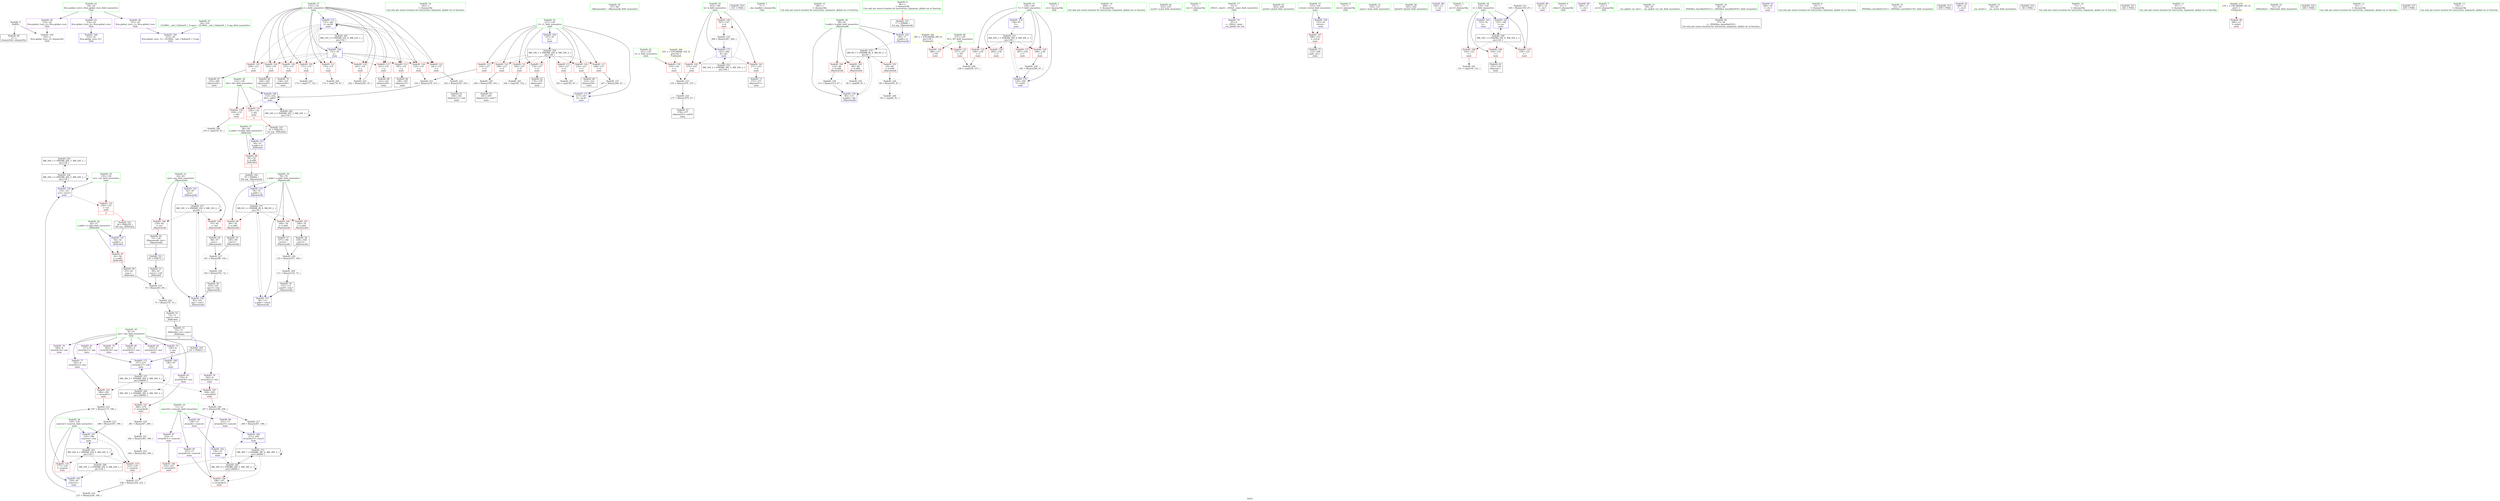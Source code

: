 digraph "SVFG" {
	label="SVFG";

	Node0x558ba7a70fe0 [shape=record,color=grey,label="{NodeID: 0\nNullPtr}"];
	Node0x558ba7a70fe0 -> Node0x558ba7a827d0[style=solid];
	Node0x558ba7a70fe0 -> Node0x558ba7a88c00[style=solid];
	Node0x558ba7a9dde0 [shape=record,color=black,label="{NodeID: 263\nMR_26V_2 = PHI(MR_26V_3, MR_26V_1, )\npts\{136 \}\n}"];
	Node0x558ba7a9dde0 -> Node0x558ba7a9bae0[style=dashed];
	Node0x558ba7a81880 [shape=record,color=red,label="{NodeID: 97\n62\<--56\n\<--a.addr\n_Z6divideii\n}"];
	Node0x558ba7a81880 -> Node0x558ba7a829d0[style=solid];
	Node0x558ba7a7fd20 [shape=record,color=green,label="{NodeID: 14\n183\<--1\n\<--dummyObj\nCan only get source location for instruction, argument, global var or function.}"];
	Node0x558ba7a82410 [shape=record,color=red,label="{NodeID: 111\n165\<--127\n\<--i1\nmain\n}"];
	Node0x558ba7a82410 -> Node0x558ba7a85fe0[style=solid];
	Node0x558ba7a80740 [shape=record,color=green,label="{NodeID: 28\n67\<--68\n_Z6powmodii\<--_Z6powmodii_field_insensitive\n}"];
	Node0x558ba7a87750 [shape=record,color=red,label="{NodeID: 125\n209\<--131\n\<--j\nmain\n}"];
	Node0x558ba7a87750 -> Node0x558ba7a837a0[style=solid];
	Node0x558ba7a812a0 [shape=record,color=green,label="{NodeID: 42\n141\<--142\nn\<--n_field_insensitive\nmain\n}"];
	Node0x558ba7a812a0 -> Node0x558ba7a882b0[style=solid];
	Node0x558ba7a8dfe0 [shape=record,color=grey,label="{NodeID: 222\n216 = Binary(214, 215, )\n}"];
	Node0x558ba7a8dfe0 -> Node0x558ba7a89ba0[style=solid];
	Node0x558ba7a882b0 [shape=record,color=red,label="{NodeID: 139\n274\<--141\n\<--n\nmain\n}"];
	Node0x558ba7a882b0 -> Node0x558ba7a8e160[style=solid];
	Node0x558ba7a82eb0 [shape=record,color=black,label="{NodeID: 56\n103\<--102\nconv3\<--rem\n_Z6powmodii\n}"];
	Node0x558ba7a82eb0 -> Node0x558ba7a89110[style=solid];
	Node0x558ba7ab0870 [shape=record,color=black,label="{NodeID: 319\n251 = PHI()\n}"];
	Node0x558ba7a8f4e0 [shape=record,color=grey,label="{NodeID: 236\n207 = Binary(198, 206, )\n}"];
	Node0x558ba7a8f4e0 -> Node0x558ba7a8d860[style=solid];
	Node0x558ba7a88ea0 [shape=record,color=blue,label="{NodeID: 153\n78\<--76\na.addr\<--a\n_Z6powmodii\n}"];
	Node0x558ba7a88ea0 -> Node0x558ba7aa0ee0[style=dashed];
	Node0x558ba7a83a10 [shape=record,color=black,label="{NodeID: 70\n236\<--235\nidxprom36\<--\nmain\n}"];
	Node0x558ba7a89a00 [shape=record,color=blue,label="{NodeID: 167\n129\<--188\nsumrow\<--rem\nmain\n}"];
	Node0x558ba7a89a00 -> Node0x558ba7a87270[style=dashed];
	Node0x558ba7a89a00 -> Node0x558ba7a9abe0[style=dashed];
	Node0x558ba7a84570 [shape=record,color=purple,label="{NodeID: 84\n156\<--11\narrayidx\<--sumcols\nmain\n}"];
	Node0x558ba7a84570 -> Node0x558ba7a895f0[style=solid];
	Node0x558ba7a607a0 [shape=record,color=green,label="{NodeID: 1\n7\<--1\n__dso_handle\<--dummyObj\nGlob }"];
	Node0x558ba7a9e2e0 [shape=record,color=black,label="{NodeID: 264\nMR_36V_3 = PHI(MR_36V_4, MR_36V_2, )\npts\{100000 \}\n}"];
	Node0x558ba7a9e2e0 -> Node0x558ba7a88930[style=dashed];
	Node0x558ba7a9e2e0 -> Node0x558ba7a9bfe0[style=dashed];
	Node0x558ba7a81950 [shape=record,color=red,label="{NodeID: 98\n64\<--58\n\<--b.addr\n_Z6divideii\n|{<s0>3}}"];
	Node0x558ba7a81950:s0 -> Node0x558ba7ab0940[style=solid,color=red];
	Node0x558ba7a7fdb0 [shape=record,color=green,label="{NodeID: 15\n189\<--1\n\<--dummyObj\nCan only get source location for instruction, argument, global var or function.}"];
	Node0x558ba7a824e0 [shape=record,color=red,label="{NodeID: 112\n178\<--127\n\<--i1\nmain\n}"];
	Node0x558ba7a824e0 -> Node0x558ba7a83390[style=solid];
	Node0x558ba7a80810 [shape=record,color=green,label="{NodeID: 29\n78\<--79\na.addr\<--a.addr_field_insensitive\n_Z6powmodii\n}"];
	Node0x558ba7a80810 -> Node0x558ba7a81a20[style=solid];
	Node0x558ba7a80810 -> Node0x558ba7a81af0[style=solid];
	Node0x558ba7a80810 -> Node0x558ba7a81bc0[style=solid];
	Node0x558ba7a80810 -> Node0x558ba7a88ea0[style=solid];
	Node0x558ba7a80810 -> Node0x558ba7a891e0[style=solid];
	Node0x558ba7a87820 [shape=record,color=red,label="{NodeID: 126\n215\<--131\n\<--j\nmain\n}"];
	Node0x558ba7a87820 -> Node0x558ba7a8dfe0[style=solid];
	Node0x558ba7a81370 [shape=record,color=green,label="{NodeID: 43\n143\<--144\nk\<--k_field_insensitive\nmain\n}"];
	Node0x558ba7a81370 -> Node0x558ba7a88380[style=solid];
	Node0x558ba7a81370 -> Node0x558ba7a88450[style=solid];
	Node0x558ba7a81370 -> Node0x558ba7a88520[style=solid];
	Node0x558ba7a81370 -> Node0x558ba7a8a080[style=solid];
	Node0x558ba7a8e160 [shape=record,color=grey,label="{NodeID: 223\n276 = Binary(274, 275, )\n}"];
	Node0x558ba7a8e160 -> Node0x558ba7a8e2e0[style=solid];
	Node0x558ba7a88380 [shape=record,color=red,label="{NodeID: 140\n267\<--143\n\<--k\nmain\n}"];
	Node0x558ba7a88380 -> Node0x558ba7a8f360[style=solid];
	Node0x558ba7a82f80 [shape=record,color=black,label="{NodeID: 57\n107\<--106\nconv4\<--\n_Z6powmodii\n}"];
	Node0x558ba7a82f80 -> Node0x558ba7a8ebe0[style=solid];
	Node0x558ba7ab0940 [shape=record,color=black,label="{NodeID: 320\n76 = PHI(64, )\n0th arg _Z6powmodii }"];
	Node0x558ba7ab0940 -> Node0x558ba7a88ea0[style=solid];
	Node0x558ba7a8f660 [shape=record,color=grey,label="{NodeID: 237\n247 = Binary(246, 87, )\n}"];
	Node0x558ba7a8f660 -> Node0x558ba7a89ee0[style=solid];
	Node0x558ba7a88f70 [shape=record,color=blue,label="{NodeID: 154\n80\<--77\nb.addr\<--b\n_Z6powmodii\n}"];
	Node0x558ba7a88f70 -> Node0x558ba7aa00e0[style=dashed];
	Node0x558ba7a83ae0 [shape=record,color=black,label="{NodeID: 71\n272\<--271\nidxprom51\<--\nmain\n}"];
	Node0x558ba7a9a1e0 [shape=record,color=black,label="{NodeID: 251\nMR_30V_3 = PHI(MR_30V_4, MR_30V_2, )\npts\{140 \}\n}"];
	Node0x558ba7a9a1e0 -> Node0x558ba7a87f70[style=dashed];
	Node0x558ba7a9a1e0 -> Node0x558ba7a88040[style=dashed];
	Node0x558ba7a9a1e0 -> Node0x558ba7a88110[style=dashed];
	Node0x558ba7a9a1e0 -> Node0x558ba7a881e0[style=dashed];
	Node0x558ba7a9a1e0 -> Node0x558ba7a8a150[style=dashed];
	Node0x558ba7a89ad0 [shape=record,color=blue,label="{NodeID: 168\n211\<--208\narrayidx25\<--rem23\nmain\n}"];
	Node0x558ba7a89ad0 -> Node0x558ba7aa13e0[style=dashed];
	Node0x558ba7a84640 [shape=record,color=purple,label="{NodeID: 85\n197\<--11\narrayidx16\<--sumcols\nmain\n}"];
	Node0x558ba7a84640 -> Node0x558ba7a886c0[style=solid];
	Node0x558ba7a72210 [shape=record,color=green,label="{NodeID: 2\n13\<--1\n.str\<--dummyObj\nGlob }"];
	Node0x558ba7a9e7e0 [shape=record,color=black,label="{NodeID: 265\nMR_38V_4 = PHI(MR_38V_5, MR_38V_2, )\npts\{120000 \}\n}"];
	Node0x558ba7a9e7e0 -> Node0x558ba7a886c0[style=dashed];
	Node0x558ba7a9e7e0 -> Node0x558ba7a89ad0[style=dashed];
	Node0x558ba7a9e7e0 -> Node0x558ba7a9e7e0[style=dashed];
	Node0x558ba7a9e7e0 -> Node0x558ba7aa13e0[style=dashed];
	Node0x558ba7a81a20 [shape=record,color=red,label="{NodeID: 99\n99\<--78\n\<--a.addr\n_Z6powmodii\n}"];
	Node0x558ba7a81a20 -> Node0x558ba7a82de0[style=solid];
	Node0x558ba7a7fe40 [shape=record,color=green,label="{NodeID: 16\n269\<--1\n\<--dummyObj\nCan only get source location for instruction, argument, global var or function.}"];
	Node0x558ba7a825b0 [shape=record,color=red,label="{NodeID: 113\n192\<--127\n\<--i1\nmain\n}"];
	Node0x558ba7a825b0 -> Node0x558ba7a862e0[style=solid];
	Node0x558ba7a808e0 [shape=record,color=green,label="{NodeID: 30\n80\<--81\nb.addr\<--b.addr_field_insensitive\n_Z6powmodii\n}"];
	Node0x558ba7a808e0 -> Node0x558ba7a81c90[style=solid];
	Node0x558ba7a808e0 -> Node0x558ba7a81d60[style=solid];
	Node0x558ba7a808e0 -> Node0x558ba7a81e30[style=solid];
	Node0x558ba7a808e0 -> Node0x558ba7a88f70[style=solid];
	Node0x558ba7a808e0 -> Node0x558ba7a892b0[style=solid];
	Node0x558ba7a878f0 [shape=record,color=red,label="{NodeID: 127\n221\<--131\n\<--j\nmain\n}"];
	Node0x558ba7a878f0 -> Node0x558ba7a83870[style=solid];
	Node0x558ba7a81440 [shape=record,color=green,label="{NodeID: 44\n252\<--253\nscanf\<--scanf_field_insensitive\n}"];
	Node0x558ba7a8e2e0 [shape=record,color=grey,label="{NodeID: 224\n277 = Binary(276, 87, )\n}"];
	Node0x558ba7a8e2e0 -> Node0x558ba7a83bb0[style=solid];
	Node0x558ba7a88450 [shape=record,color=red,label="{NodeID: 141\n271\<--143\n\<--k\nmain\n}"];
	Node0x558ba7a88450 -> Node0x558ba7a83ae0[style=solid];
	Node0x558ba7a83050 [shape=record,color=black,label="{NodeID: 58\n109\<--108\nconv5\<--\n_Z6powmodii\n}"];
	Node0x558ba7a83050 -> Node0x558ba7a8ebe0[style=solid];
	Node0x558ba7ab0ab0 [shape=record,color=black,label="{NodeID: 321\n77 = PHI(66, )\n1st arg _Z6powmodii }"];
	Node0x558ba7ab0ab0 -> Node0x558ba7a88f70[style=solid];
	Node0x558ba7a8f7e0 [shape=record,color=grey,label="{NodeID: 238\n115 = Binary(114, 87, )\n}"];
	Node0x558ba7a8f7e0 -> Node0x558ba7a892b0[style=solid];
	Node0x558ba7a89040 [shape=record,color=blue,label="{NodeID: 155\n82\<--87\nans\<--\n_Z6powmodii\n}"];
	Node0x558ba7a89040 -> Node0x558ba7aa0df0[style=dashed];
	Node0x558ba7a83bb0 [shape=record,color=black,label="{NodeID: 72\n278\<--277\nidxprom55\<--sub54\nmain\n}"];
	Node0x558ba7a9a6e0 [shape=record,color=black,label="{NodeID: 252\nMR_34V_2 = PHI(MR_34V_3, MR_34V_1, )\npts\{144 \}\n}"];
	Node0x558ba7a9a6e0 -> Node0x558ba7a88380[style=dashed];
	Node0x558ba7a9a6e0 -> Node0x558ba7a8a080[style=dashed];
	Node0x558ba7a89ba0 [shape=record,color=blue,label="{NodeID: 169\n133\<--216\ndto\<--add27\nmain\n}"];
	Node0x558ba7a89ba0 -> Node0x558ba7a87b60[style=dashed];
	Node0x558ba7a89ba0 -> Node0x558ba7a87c30[style=dashed];
	Node0x558ba7a89ba0 -> Node0x558ba7a89ba0[style=dashed];
	Node0x558ba7a89ba0 -> Node0x558ba7a9d8e0[style=dashed];
	Node0x558ba7a84710 [shape=record,color=purple,label="{NodeID: 86\n211\<--11\narrayidx25\<--sumcols\nmain\n}"];
	Node0x558ba7a84710 -> Node0x558ba7a89ad0[style=solid];
	Node0x558ba7a744c0 [shape=record,color=green,label="{NodeID: 3\n15\<--1\n.str.1\<--dummyObj\nGlob }"];
	Node0x558ba7a81af0 [shape=record,color=red,label="{NodeID: 100\n106\<--78\n\<--a.addr\n_Z6powmodii\n}"];
	Node0x558ba7a81af0 -> Node0x558ba7a82f80[style=solid];
	Node0x558ba7a7fed0 [shape=record,color=green,label="{NodeID: 17\n4\<--6\n_ZStL8__ioinit\<--_ZStL8__ioinit_field_insensitive\nGlob }"];
	Node0x558ba7a7fed0 -> Node0x558ba7a83d50[style=solid];
	Node0x558ba7a82680 [shape=record,color=red,label="{NodeID: 114\n199\<--127\n\<--i1\nmain\n}"];
	Node0x558ba7a82680 -> Node0x558ba7a8f960[style=solid];
	Node0x558ba7a809b0 [shape=record,color=green,label="{NodeID: 31\n82\<--83\nans\<--ans_field_insensitive\n_Z6powmodii\n}"];
	Node0x558ba7a809b0 -> Node0x558ba7a81f00[style=solid];
	Node0x558ba7a809b0 -> Node0x558ba7a82000[style=solid];
	Node0x558ba7a809b0 -> Node0x558ba7a89040[style=solid];
	Node0x558ba7a809b0 -> Node0x558ba7a89110[style=solid];
	Node0x558ba7a879c0 [shape=record,color=red,label="{NodeID: 128\n235\<--131\n\<--j\nmain\n}"];
	Node0x558ba7a879c0 -> Node0x558ba7a83a10[style=solid];
	Node0x558ba7a81510 [shape=record,color=green,label="{NodeID: 45\n263\<--264\nprintf\<--printf_field_insensitive\n}"];
	Node0x558ba7a8e460 [shape=record,color=grey,label="{NodeID: 225\n242 = Binary(241, 87, )\n}"];
	Node0x558ba7a8e460 -> Node0x558ba7a89e10[style=solid];
	Node0x558ba7a88520 [shape=record,color=red,label="{NodeID: 142\n275\<--143\n\<--k\nmain\n}"];
	Node0x558ba7a88520 -> Node0x558ba7a8e160[style=solid];
	Node0x558ba7a83120 [shape=record,color=black,label="{NodeID: 59\n112\<--111\nconv8\<--rem7\n_Z6powmodii\n}"];
	Node0x558ba7a83120 -> Node0x558ba7a891e0[style=solid];
	Node0x558ba7ab0bf0 [shape=record,color=black,label="{NodeID: 322\n54 = PHI(229, )\n0th arg _Z6divideii }"];
	Node0x558ba7ab0bf0 -> Node0x558ba7a88d00[style=solid];
	Node0x558ba7a8f960 [shape=record,color=grey,label="{NodeID: 239\n200 = Binary(199, 183, )\n}"];
	Node0x558ba7a8f960 -> Node0x558ba7a83600[style=solid];
	Node0x558ba7a89110 [shape=record,color=blue,label="{NodeID: 156\n82\<--103\nans\<--conv3\n_Z6powmodii\n}"];
	Node0x558ba7a89110 -> Node0x558ba7aa0df0[style=dashed];
	Node0x558ba7a83c80 [shape=record,color=black,label="{NodeID: 73\n122\<--298\nmain_ret\<--\nmain\n}"];
	Node0x558ba7a9abe0 [shape=record,color=black,label="{NodeID: 253\nMR_20V_4 = PHI(MR_20V_6, MR_20V_3, )\npts\{130 \}\n}"];
	Node0x558ba7a9abe0 -> Node0x558ba7a871a0[style=dashed];
	Node0x558ba7a9abe0 -> Node0x558ba7a87270[style=dashed];
	Node0x558ba7a9abe0 -> Node0x558ba7a89a00[style=dashed];
	Node0x558ba7a9abe0 -> Node0x558ba7a9abe0[style=dashed];
	Node0x558ba7a9abe0 -> Node0x558ba7a9cee0[style=dashed];
	Node0x558ba7a89c70 [shape=record,color=blue,label="{NodeID: 170\n135\<--227\ncur\<--rem33\nmain\n}"];
	Node0x558ba7a89c70 -> Node0x558ba7a87d00[style=dashed];
	Node0x558ba7a89c70 -> Node0x558ba7a9bae0[style=dashed];
	Node0x558ba7a847e0 [shape=record,color=purple,label="{NodeID: 87\n223\<--11\narrayidx31\<--sumcols\nmain\n}"];
	Node0x558ba7a847e0 -> Node0x558ba7a88860[style=solid];
	Node0x558ba7a712a0 [shape=record,color=green,label="{NodeID: 4\n17\<--1\n.str.2\<--dummyObj\nGlob }"];
	Node0x558ba7a81bc0 [shape=record,color=red,label="{NodeID: 101\n108\<--78\n\<--a.addr\n_Z6powmodii\n}"];
	Node0x558ba7a81bc0 -> Node0x558ba7a83050[style=solid];
	Node0x558ba7a7ff60 [shape=record,color=green,label="{NodeID: 18\n8\<--10\nans\<--ans_field_insensitive\nGlob }"];
	Node0x558ba7a7ff60 -> Node0x558ba7a83e20[style=solid];
	Node0x558ba7a7ff60 -> Node0x558ba7a83ef0[style=solid];
	Node0x558ba7a7ff60 -> Node0x558ba7a83fc0[style=solid];
	Node0x558ba7a7ff60 -> Node0x558ba7a84090[style=solid];
	Node0x558ba7a7ff60 -> Node0x558ba7a84160[style=solid];
	Node0x558ba7a7ff60 -> Node0x558ba7a84230[style=solid];
	Node0x558ba7a7ff60 -> Node0x558ba7a84300[style=solid];
	Node0x558ba7a7ff60 -> Node0x558ba7a843d0[style=solid];
	Node0x558ba7a7ff60 -> Node0x558ba7a844a0[style=solid];
	Node0x558ba7a86fb0 [shape=record,color=red,label="{NodeID: 115\n214\<--127\n\<--i1\nmain\n}"];
	Node0x558ba7a86fb0 -> Node0x558ba7a8dfe0[style=solid];
	Node0x558ba7a80a80 [shape=record,color=green,label="{NodeID: 32\n120\<--121\nmain\<--main_field_insensitive\n}"];
	Node0x558ba7a87a90 [shape=record,color=red,label="{NodeID: 129\n241\<--131\n\<--j\nmain\n}"];
	Node0x558ba7a87a90 -> Node0x558ba7a8e460[style=solid];
	Node0x558ba7a815e0 [shape=record,color=green,label="{NodeID: 46\n291\<--292\nfprintf\<--fprintf_field_insensitive\n}"];
	Node0x558ba7a8e5e0 [shape=record,color=grey,label="{NodeID: 226\n94 = Binary(93, 87, )\n}"];
	Node0x558ba7a8e5e0 -> Node0x558ba7a86160[style=solid];
	Node0x558ba7a885f0 [shape=record,color=red,label="{NodeID: 143\n186\<--185\n\<--arrayidx12\nmain\n}"];
	Node0x558ba7a885f0 -> Node0x558ba7a8ed60[style=solid];
	Node0x558ba7a831f0 [shape=record,color=black,label="{NodeID: 60\n75\<--118\n_Z6powmodii_ret\<--\n_Z6powmodii\n|{<s0>3}}"];
	Node0x558ba7a831f0:s0 -> Node0x558ba7aafa00[style=solid,color=blue];
	Node0x558ba7ab0d30 [shape=record,color=black,label="{NodeID: 323\n55 = PHI(230, )\n1st arg _Z6divideii }"];
	Node0x558ba7ab0d30 -> Node0x558ba7a88dd0[style=solid];
	Node0x558ba7a8fae0 [shape=record,color=grey,label="{NodeID: 240\n219 = cmp(218, 91, )\n}"];
	Node0x558ba7a891e0 [shape=record,color=blue,label="{NodeID: 157\n78\<--112\na.addr\<--conv8\n_Z6powmodii\n}"];
	Node0x558ba7a891e0 -> Node0x558ba7aa0ee0[style=dashed];
	Node0x558ba7a83d50 [shape=record,color=purple,label="{NodeID: 74\n35\<--4\n\<--_ZStL8__ioinit\n__cxx_global_var_init\n}"];
	Node0x558ba7a89d40 [shape=record,color=blue,label="{NodeID: 171\n237\<--231\narrayidx37\<--call\nmain\n}"];
	Node0x558ba7a89d40 -> Node0x558ba7a9bfe0[style=dashed];
	Node0x558ba7a848b0 [shape=record,color=purple,label="{NodeID: 88\n250\<--13\n\<--.str\nmain\n}"];
	Node0x558ba7a74a50 [shape=record,color=green,label="{NodeID: 5\n19\<--1\n.str.3\<--dummyObj\nGlob }"];
	Node0x558ba7a81c90 [shape=record,color=red,label="{NodeID: 102\n89\<--80\n\<--b.addr\n_Z6powmodii\n}"];
	Node0x558ba7a81c90 -> Node0x558ba7a8ff60[style=solid];
	Node0x558ba7a7fff0 [shape=record,color=green,label="{NodeID: 19\n11\<--12\nsumcols\<--sumcols_field_insensitive\nGlob }"];
	Node0x558ba7a7fff0 -> Node0x558ba7a84570[style=solid];
	Node0x558ba7a7fff0 -> Node0x558ba7a84640[style=solid];
	Node0x558ba7a7fff0 -> Node0x558ba7a84710[style=solid];
	Node0x558ba7a7fff0 -> Node0x558ba7a847e0[style=solid];
	Node0x558ba7aa2a20 [shape=record,color=yellow,style=double,label="{NodeID: 282\n28V_1 = ENCHI(MR_28V_0)\npts\{138 \}\nFun[main]}"];
	Node0x558ba7aa2a20 -> Node0x558ba7a87dd0[style=dashed];
	Node0x558ba7aa2a20 -> Node0x558ba7a87ea0[style=dashed];
	Node0x558ba7a87040 [shape=record,color=red,label="{NodeID: 116\n232\<--127\n\<--i1\nmain\n}"];
	Node0x558ba7a87040 -> Node0x558ba7a83940[style=solid];
	Node0x558ba7a80b50 [shape=record,color=green,label="{NodeID: 33\n123\<--124\nretval\<--retval_field_insensitive\nmain\n}"];
	Node0x558ba7a80b50 -> Node0x558ba7a820d0[style=solid];
	Node0x558ba7a80b50 -> Node0x558ba7a89380[style=solid];
	Node0x558ba7a8d260 [shape=record,color=grey,label="{NodeID: 213\n160 = Binary(159, 87, )\n}"];
	Node0x558ba7a8d260 -> Node0x558ba7a896c0[style=solid];
	Node0x558ba7a87b60 [shape=record,color=red,label="{NodeID: 130\n218\<--133\n\<--dto\nmain\n}"];
	Node0x558ba7a87b60 -> Node0x558ba7a8fae0[style=solid];
	Node0x558ba7a816b0 [shape=record,color=green,label="{NodeID: 47\n26\<--310\n_GLOBAL__sub_I_KalininN_1_0.cpp\<--_GLOBAL__sub_I_KalininN_1_0.cpp_field_insensitive\n}"];
	Node0x558ba7a816b0 -> Node0x558ba7a88b00[style=solid];
	Node0x558ba7a8e760 [shape=record,color=grey,label="{NodeID: 227\n101 = Binary(98, 100, )\n}"];
	Node0x558ba7a8e760 -> Node0x558ba7a8f1e0[style=solid];
	Node0x558ba7a886c0 [shape=record,color=red,label="{NodeID: 144\n198\<--197\n\<--arrayidx16\nmain\n}"];
	Node0x558ba7a886c0 -> Node0x558ba7a8f4e0[style=solid];
	Node0x558ba7a832c0 [shape=record,color=black,label="{NodeID: 61\n155\<--154\nidxprom\<--\nmain\n}"];
	Node0x558ba7a8fc60 [shape=record,color=grey,label="{NodeID: 241\n151 = cmp(150, 152, )\n}"];
	Node0x558ba7a892b0 [shape=record,color=blue,label="{NodeID: 158\n80\<--115\nb.addr\<--shr\n_Z6powmodii\n}"];
	Node0x558ba7a892b0 -> Node0x558ba7aa00e0[style=dashed];
	Node0x558ba7a83e20 [shape=record,color=purple,label="{NodeID: 75\n146\<--8\n\<--ans\nmain\n}"];
	Node0x558ba7a83e20 -> Node0x558ba7a89450[style=solid];
	Node0x558ba7a89e10 [shape=record,color=blue,label="{NodeID: 172\n131\<--242\nj\<--inc40\nmain\n}"];
	Node0x558ba7a89e10 -> Node0x558ba7a87340[style=dashed];
	Node0x558ba7a89e10 -> Node0x558ba7a87410[style=dashed];
	Node0x558ba7a89e10 -> Node0x558ba7a874e0[style=dashed];
	Node0x558ba7a89e10 -> Node0x558ba7a875b0[style=dashed];
	Node0x558ba7a89e10 -> Node0x558ba7a87680[style=dashed];
	Node0x558ba7a89e10 -> Node0x558ba7a87750[style=dashed];
	Node0x558ba7a89e10 -> Node0x558ba7a87820[style=dashed];
	Node0x558ba7a89e10 -> Node0x558ba7a878f0[style=dashed];
	Node0x558ba7a89e10 -> Node0x558ba7a879c0[style=dashed];
	Node0x558ba7a89e10 -> Node0x558ba7a87a90[style=dashed];
	Node0x558ba7a89e10 -> Node0x558ba7a89e10[style=dashed];
	Node0x558ba7a89e10 -> Node0x558ba7a9d3e0[style=dashed];
	Node0x558ba7a84980 [shape=record,color=purple,label="{NodeID: 89\n261\<--15\n\<--.str.1\nmain\n}"];
	Node0x558ba7a74ae0 [shape=record,color=green,label="{NodeID: 6\n21\<--1\nstderr\<--dummyObj\nGlob }"];
	Node0x558ba7a81d60 [shape=record,color=red,label="{NodeID: 103\n93\<--80\n\<--b.addr\n_Z6powmodii\n}"];
	Node0x558ba7a81d60 -> Node0x558ba7a8e5e0[style=solid];
	Node0x558ba7a800c0 [shape=record,color=green,label="{NodeID: 20\n24\<--28\nllvm.global_ctors\<--llvm.global_ctors_field_insensitive\nGlob }"];
	Node0x558ba7a800c0 -> Node0x558ba7a84cc0[style=solid];
	Node0x558ba7a800c0 -> Node0x558ba7a84dc0[style=solid];
	Node0x558ba7a800c0 -> Node0x558ba7a84ec0[style=solid];
	Node0x558ba7a870d0 [shape=record,color=red,label="{NodeID: 117\n246\<--127\n\<--i1\nmain\n}"];
	Node0x558ba7a870d0 -> Node0x558ba7a8f660[style=solid];
	Node0x558ba7a80c20 [shape=record,color=green,label="{NodeID: 34\n125\<--126\ni\<--i_field_insensitive\nmain\n}"];
	Node0x558ba7a80c20 -> Node0x558ba7a821a0[style=solid];
	Node0x558ba7a80c20 -> Node0x558ba7a82270[style=solid];
	Node0x558ba7a80c20 -> Node0x558ba7a82340[style=solid];
	Node0x558ba7a80c20 -> Node0x558ba7a89520[style=solid];
	Node0x558ba7a80c20 -> Node0x558ba7a896c0[style=solid];
	Node0x558ba7a8d3e0 [shape=record,color=grey,label="{NodeID: 214\n283 = Binary(282, 189, )\n}"];
	Node0x558ba7a87c30 [shape=record,color=red,label="{NodeID: 131\n230\<--133\n\<--dto\nmain\n|{<s0>4}}"];
	Node0x558ba7a87c30:s0 -> Node0x558ba7ab0d30[style=solid,color=red];
	Node0x558ba7a827d0 [shape=record,color=black,label="{NodeID: 48\n2\<--3\ndummyVal\<--dummyVal\n}"];
	Node0x558ba7a8e8e0 [shape=record,color=grey,label="{NodeID: 228\n295 = Binary(294, 87, )\n}"];
	Node0x558ba7a8e8e0 -> Node0x558ba7a8a150[style=solid];
	Node0x558ba7a88790 [shape=record,color=red,label="{NodeID: 145\n206\<--205\n\<--arrayidx21\nmain\n}"];
	Node0x558ba7a88790 -> Node0x558ba7a8f4e0[style=solid];
	Node0x558ba7a83390 [shape=record,color=black,label="{NodeID: 62\n179\<--178\nidxprom9\<--\nmain\n}"];
	Node0x558ba7a8fde0 [shape=record,color=grey,label="{NodeID: 242\n172 = cmp(171, 152, )\n}"];
	Node0x558ba7a89380 [shape=record,color=blue,label="{NodeID: 159\n123\<--91\nretval\<--\nmain\n}"];
	Node0x558ba7a89380 -> Node0x558ba7a820d0[style=dashed];
	Node0x558ba7a83ef0 [shape=record,color=purple,label="{NodeID: 76\n180\<--8\narrayidx10\<--ans\nmain\n}"];
	Node0x558ba7a9bae0 [shape=record,color=black,label="{NodeID: 256\nMR_26V_3 = PHI(MR_26V_5, MR_26V_2, )\npts\{136 \}\n}"];
	Node0x558ba7a9bae0 -> Node0x558ba7a89c70[style=dashed];
	Node0x558ba7a9bae0 -> Node0x558ba7a9bae0[style=dashed];
	Node0x558ba7a9bae0 -> Node0x558ba7a9dde0[style=dashed];
	Node0x558ba7a89ee0 [shape=record,color=blue,label="{NodeID: 173\n127\<--247\ni1\<--inc43\nmain\n}"];
	Node0x558ba7a89ee0 -> Node0x558ba7a9c9e0[style=dashed];
	Node0x558ba7a84a50 [shape=record,color=purple,label="{NodeID: 90\n265\<--17\n\<--.str.2\nmain\n}"];
	Node0x558ba7a75650 [shape=record,color=green,label="{NodeID: 7\n22\<--1\n.str.4\<--dummyObj\nGlob }"];
	Node0x558ba7aa00e0 [shape=record,color=black,label="{NodeID: 270\nMR_8V_3 = PHI(MR_8V_4, MR_8V_2, )\npts\{81 \}\n}"];
	Node0x558ba7aa00e0 -> Node0x558ba7a81c90[style=dashed];
	Node0x558ba7aa00e0 -> Node0x558ba7a81d60[style=dashed];
	Node0x558ba7aa00e0 -> Node0x558ba7a81e30[style=dashed];
	Node0x558ba7aa00e0 -> Node0x558ba7a892b0[style=dashed];
	Node0x558ba7a81e30 [shape=record,color=red,label="{NodeID: 104\n114\<--80\n\<--b.addr\n_Z6powmodii\n}"];
	Node0x558ba7a81e30 -> Node0x558ba7a8f7e0[style=solid];
	Node0x558ba7a80190 [shape=record,color=green,label="{NodeID: 21\n29\<--30\n__cxx_global_var_init\<--__cxx_global_var_init_field_insensitive\n}"];
	Node0x558ba7aa2be0 [shape=record,color=yellow,style=double,label="{NodeID: 284\n32V_1 = ENCHI(MR_32V_0)\npts\{142 \}\nFun[main]}"];
	Node0x558ba7aa2be0 -> Node0x558ba7a882b0[style=dashed];
	Node0x558ba7a871a0 [shape=record,color=red,label="{NodeID: 118\n177\<--129\n\<--sumrow\nmain\n}"];
	Node0x558ba7a871a0 -> Node0x558ba7a8ed60[style=solid];
	Node0x558ba7a80cf0 [shape=record,color=green,label="{NodeID: 35\n127\<--128\ni1\<--i1_field_insensitive\nmain\n}"];
	Node0x558ba7a80cf0 -> Node0x558ba7a82410[style=solid];
	Node0x558ba7a80cf0 -> Node0x558ba7a824e0[style=solid];
	Node0x558ba7a80cf0 -> Node0x558ba7a825b0[style=solid];
	Node0x558ba7a80cf0 -> Node0x558ba7a82680[style=solid];
	Node0x558ba7a80cf0 -> Node0x558ba7a86fb0[style=solid];
	Node0x558ba7a80cf0 -> Node0x558ba7a87040[style=solid];
	Node0x558ba7a80cf0 -> Node0x558ba7a870d0[style=solid];
	Node0x558ba7a80cf0 -> Node0x558ba7a89790[style=solid];
	Node0x558ba7a80cf0 -> Node0x558ba7a89ee0[style=solid];
	Node0x558ba7a8d560 [shape=record,color=grey,label="{NodeID: 215\n226 = Binary(224, 225, )\n}"];
	Node0x558ba7a8d560 -> Node0x558ba7a8d6e0[style=solid];
	Node0x558ba7a87d00 [shape=record,color=red,label="{NodeID: 132\n229\<--135\n\<--cur\nmain\n|{<s0>4}}"];
	Node0x558ba7a87d00:s0 -> Node0x558ba7ab0bf0[style=solid,color=red];
	Node0x558ba7a828d0 [shape=record,color=black,label="{NodeID: 49\n37\<--38\n\<--_ZNSt8ios_base4InitD1Ev\nCan only get source location for instruction, argument, global var or function.}"];
	Node0x558ba7aafa00 [shape=record,color=black,label="{NodeID: 312\n65 = PHI(75, )\n}"];
	Node0x558ba7aafa00 -> Node0x558ba7a82aa0[style=solid];
	Node0x558ba7a8ea60 [shape=record,color=grey,label="{NodeID: 229\n111 = Binary(110, 72, )\n}"];
	Node0x558ba7a8ea60 -> Node0x558ba7a83120[style=solid];
	Node0x558ba7a88860 [shape=record,color=red,label="{NodeID: 146\n224\<--223\n\<--arrayidx31\nmain\n}"];
	Node0x558ba7a88860 -> Node0x558ba7a8d560[style=solid];
	Node0x558ba7a83460 [shape=record,color=black,label="{NodeID: 63\n184\<--182\nidxprom11\<--sub\nmain\n}"];
	Node0x558ba7a8ff60 [shape=record,color=grey,label="{NodeID: 243\n90 = cmp(89, 91, )\n}"];
	Node0x558ba7a89450 [shape=record,color=blue,label="{NodeID: 160\n146\<--87\n\<--\nmain\n}"];
	Node0x558ba7a89450 -> Node0x558ba7a9e2e0[style=dashed];
	Node0x558ba7a83fc0 [shape=record,color=purple,label="{NodeID: 77\n185\<--8\narrayidx12\<--ans\nmain\n}"];
	Node0x558ba7a83fc0 -> Node0x558ba7a885f0[style=solid];
	Node0x558ba7a9bfe0 [shape=record,color=black,label="{NodeID: 257\nMR_36V_4 = PHI(MR_36V_6, MR_36V_3, )\npts\{100000 \}\n}"];
	Node0x558ba7a9bfe0 -> Node0x558ba7a885f0[style=dashed];
	Node0x558ba7a9bfe0 -> Node0x558ba7a88790[style=dashed];
	Node0x558ba7a9bfe0 -> Node0x558ba7a89d40[style=dashed];
	Node0x558ba7a9bfe0 -> Node0x558ba7a9bfe0[style=dashed];
	Node0x558ba7a9bfe0 -> Node0x558ba7a9e2e0[style=dashed];
	Node0x558ba7a89fb0 [shape=record,color=blue,label="{NodeID: 174\n139\<--87\nT\<--\nmain\n}"];
	Node0x558ba7a89fb0 -> Node0x558ba7a9a1e0[style=dashed];
	Node0x558ba7a84b20 [shape=record,color=purple,label="{NodeID: 91\n284\<--19\n\<--.str.3\nmain\n}"];
	Node0x558ba7a756e0 [shape=record,color=green,label="{NodeID: 8\n25\<--1\n\<--dummyObj\nCan only get source location for instruction, argument, global var or function.}"];
	Node0x558ba7aa0df0 [shape=record,color=black,label="{NodeID: 271\nMR_10V_3 = PHI(MR_10V_5, MR_10V_2, )\npts\{83 \}\n}"];
	Node0x558ba7aa0df0 -> Node0x558ba7a81f00[style=dashed];
	Node0x558ba7aa0df0 -> Node0x558ba7a82000[style=dashed];
	Node0x558ba7aa0df0 -> Node0x558ba7a89110[style=dashed];
	Node0x558ba7aa0df0 -> Node0x558ba7aa0df0[style=dashed];
	Node0x558ba7a81f00 [shape=record,color=red,label="{NodeID: 105\n97\<--82\n\<--ans\n_Z6powmodii\n}"];
	Node0x558ba7a81f00 -> Node0x558ba7a82d10[style=solid];
	Node0x558ba7a80260 [shape=record,color=green,label="{NodeID: 22\n33\<--34\n_ZNSt8ios_base4InitC1Ev\<--_ZNSt8ios_base4InitC1Ev_field_insensitive\n}"];
	Node0x558ba7a87270 [shape=record,color=red,label="{NodeID: 119\n225\<--129\n\<--sumrow\nmain\n}"];
	Node0x558ba7a87270 -> Node0x558ba7a8d560[style=solid];
	Node0x558ba7a80dc0 [shape=record,color=green,label="{NodeID: 36\n129\<--130\nsumrow\<--sumrow_field_insensitive\nmain\n}"];
	Node0x558ba7a80dc0 -> Node0x558ba7a871a0[style=solid];
	Node0x558ba7a80dc0 -> Node0x558ba7a87270[style=solid];
	Node0x558ba7a80dc0 -> Node0x558ba7a89860[style=solid];
	Node0x558ba7a80dc0 -> Node0x558ba7a89a00[style=solid];
	Node0x558ba7a8d6e0 [shape=record,color=grey,label="{NodeID: 216\n227 = Binary(226, 189, )\n}"];
	Node0x558ba7a8d6e0 -> Node0x558ba7a89c70[style=solid];
	Node0x558ba7a87dd0 [shape=record,color=red,label="{NodeID: 133\n257\<--137\n\<--NT\nmain\n}"];
	Node0x558ba7a87dd0 -> Node0x558ba7a86460[style=solid];
	Node0x558ba7a829d0 [shape=record,color=black,label="{NodeID: 50\n63\<--62\nconv\<--\n_Z6divideii\n}"];
	Node0x558ba7a829d0 -> Node0x558ba7a8db60[style=solid];
	Node0x558ba7ab0270 [shape=record,color=black,label="{NodeID: 313\n290 = PHI()\n}"];
	Node0x558ba7a8ebe0 [shape=record,color=grey,label="{NodeID: 230\n110 = Binary(107, 109, )\n}"];
	Node0x558ba7a8ebe0 -> Node0x558ba7a8ea60[style=solid];
	Node0x558ba7a88930 [shape=record,color=red,label="{NodeID: 147\n280\<--279\n\<--arrayidx56\nmain\n}"];
	Node0x558ba7a88930 -> Node0x558ba7a8d9e0[style=solid];
	Node0x558ba7a83530 [shape=record,color=black,label="{NodeID: 64\n196\<--195\nidxprom15\<--\nmain\n}"];
	Node0x558ba7a900e0 [shape=record,color=grey,label="{NodeID: 244\n175 = cmp(174, 87, )\n}"];
	Node0x558ba7a89520 [shape=record,color=blue,label="{NodeID: 161\n125\<--91\ni\<--\nmain\n}"];
	Node0x558ba7a89520 -> Node0x558ba7a997e0[style=dashed];
	Node0x558ba7a84090 [shape=record,color=purple,label="{NodeID: 78\n202\<--8\narrayidx19\<--ans\nmain\n}"];
	Node0x558ba7a8a080 [shape=record,color=blue,label="{NodeID: 175\n143\<--268\nk\<--dec\nmain\n}"];
	Node0x558ba7a8a080 -> Node0x558ba7a88450[style=dashed];
	Node0x558ba7a8a080 -> Node0x558ba7a88520[style=dashed];
	Node0x558ba7a8a080 -> Node0x558ba7a9a6e0[style=dashed];
	Node0x558ba7a84bf0 [shape=record,color=purple,label="{NodeID: 92\n289\<--22\n\<--.str.4\nmain\n}"];
	Node0x558ba7a75770 [shape=record,color=green,label="{NodeID: 9\n66\<--1\n\<--dummyObj\nCan only get source location for instruction, argument, global var or function.|{<s0>3}}"];
	Node0x558ba7a75770:s0 -> Node0x558ba7ab0ab0[style=solid,color=red];
	Node0x558ba7aa0ee0 [shape=record,color=black,label="{NodeID: 272\nMR_6V_3 = PHI(MR_6V_4, MR_6V_2, )\npts\{79 \}\n}"];
	Node0x558ba7aa0ee0 -> Node0x558ba7a81a20[style=dashed];
	Node0x558ba7aa0ee0 -> Node0x558ba7a81af0[style=dashed];
	Node0x558ba7aa0ee0 -> Node0x558ba7a81bc0[style=dashed];
	Node0x558ba7aa0ee0 -> Node0x558ba7a891e0[style=dashed];
	Node0x558ba7a82000 [shape=record,color=red,label="{NodeID: 106\n118\<--82\n\<--ans\n_Z6powmodii\n}"];
	Node0x558ba7a82000 -> Node0x558ba7a831f0[style=solid];
	Node0x558ba7a80330 [shape=record,color=green,label="{NodeID: 23\n39\<--40\n__cxa_atexit\<--__cxa_atexit_field_insensitive\n}"];
	Node0x558ba7a87340 [shape=record,color=red,label="{NodeID: 120\n171\<--131\n\<--j\nmain\n}"];
	Node0x558ba7a87340 -> Node0x558ba7a8fde0[style=solid];
	Node0x558ba7a80e90 [shape=record,color=green,label="{NodeID: 37\n131\<--132\nj\<--j_field_insensitive\nmain\n}"];
	Node0x558ba7a80e90 -> Node0x558ba7a87340[style=solid];
	Node0x558ba7a80e90 -> Node0x558ba7a87410[style=solid];
	Node0x558ba7a80e90 -> Node0x558ba7a874e0[style=solid];
	Node0x558ba7a80e90 -> Node0x558ba7a875b0[style=solid];
	Node0x558ba7a80e90 -> Node0x558ba7a87680[style=solid];
	Node0x558ba7a80e90 -> Node0x558ba7a87750[style=solid];
	Node0x558ba7a80e90 -> Node0x558ba7a87820[style=solid];
	Node0x558ba7a80e90 -> Node0x558ba7a878f0[style=solid];
	Node0x558ba7a80e90 -> Node0x558ba7a879c0[style=solid];
	Node0x558ba7a80e90 -> Node0x558ba7a87a90[style=solid];
	Node0x558ba7a80e90 -> Node0x558ba7a89930[style=solid];
	Node0x558ba7a80e90 -> Node0x558ba7a89e10[style=solid];
	Node0x558ba7a8d860 [shape=record,color=grey,label="{NodeID: 217\n208 = Binary(207, 189, )\n}"];
	Node0x558ba7a8d860 -> Node0x558ba7a89ad0[style=solid];
	Node0x558ba7a87ea0 [shape=record,color=red,label="{NodeID: 134\n288\<--137\n\<--NT\nmain\n}"];
	Node0x558ba7a82aa0 [shape=record,color=black,label="{NodeID: 51\n69\<--65\nconv1\<--call\n_Z6divideii\n}"];
	Node0x558ba7a82aa0 -> Node0x558ba7a8db60[style=solid];
	Node0x558ba7ab0340 [shape=record,color=black,label="{NodeID: 314\n36 = PHI()\n}"];
	Node0x558ba7a8ed60 [shape=record,color=grey,label="{NodeID: 231\n187 = Binary(177, 186, )\n}"];
	Node0x558ba7a8ed60 -> Node0x558ba7a8f060[style=solid];
	Node0x558ba7a88a00 [shape=record,color=blue,label="{NodeID: 148\n314\<--25\nllvm.global_ctors_0\<--\nGlob }"];
	Node0x558ba7a83600 [shape=record,color=black,label="{NodeID: 65\n201\<--200\nidxprom18\<--sub17\nmain\n}"];
	Node0x558ba7a85fe0 [shape=record,color=grey,label="{NodeID: 245\n166 = cmp(165, 152, )\n}"];
	Node0x558ba7a895f0 [shape=record,color=blue,label="{NodeID: 162\n156\<--91\narrayidx\<--\nmain\n}"];
	Node0x558ba7a895f0 -> Node0x558ba7a895f0[style=dashed];
	Node0x558ba7a895f0 -> Node0x558ba7a9e7e0[style=dashed];
	Node0x558ba7a84160 [shape=record,color=purple,label="{NodeID: 79\n205\<--8\narrayidx21\<--ans\nmain\n}"];
	Node0x558ba7a84160 -> Node0x558ba7a88790[style=solid];
	Node0x558ba7a9c9e0 [shape=record,color=black,label="{NodeID: 259\nMR_18V_3 = PHI(MR_18V_4, MR_18V_2, )\npts\{128 \}\n}"];
	Node0x558ba7a9c9e0 -> Node0x558ba7a82410[style=dashed];
	Node0x558ba7a9c9e0 -> Node0x558ba7a824e0[style=dashed];
	Node0x558ba7a9c9e0 -> Node0x558ba7a825b0[style=dashed];
	Node0x558ba7a9c9e0 -> Node0x558ba7a82680[style=dashed];
	Node0x558ba7a9c9e0 -> Node0x558ba7a86fb0[style=dashed];
	Node0x558ba7a9c9e0 -> Node0x558ba7a87040[style=dashed];
	Node0x558ba7a9c9e0 -> Node0x558ba7a870d0[style=dashed];
	Node0x558ba7a9c9e0 -> Node0x558ba7a89ee0[style=dashed];
	Node0x558ba7a8a150 [shape=record,color=blue,label="{NodeID: 176\n139\<--295\nT\<--inc63\nmain\n}"];
	Node0x558ba7a8a150 -> Node0x558ba7a9a1e0[style=dashed];
	Node0x558ba7a84cc0 [shape=record,color=purple,label="{NodeID: 93\n314\<--24\nllvm.global_ctors_0\<--llvm.global_ctors\nGlob }"];
	Node0x558ba7a84cc0 -> Node0x558ba7a88a00[style=solid];
	Node0x558ba7a75840 [shape=record,color=green,label="{NodeID: 10\n72\<--1\n\<--dummyObj\nCan only get source location for instruction, argument, global var or function.}"];
	Node0x558ba7aa13e0 [shape=record,color=black,label="{NodeID: 273\nMR_38V_7 = PHI(MR_38V_6, MR_38V_5, )\npts\{120000 \}\n}"];
	Node0x558ba7aa13e0 -> Node0x558ba7a886c0[style=dashed];
	Node0x558ba7aa13e0 -> Node0x558ba7a88860[style=dashed];
	Node0x558ba7aa13e0 -> Node0x558ba7a89ad0[style=dashed];
	Node0x558ba7aa13e0 -> Node0x558ba7a9e7e0[style=dashed];
	Node0x558ba7aa13e0 -> Node0x558ba7aa13e0[style=dashed];
	Node0x558ba7a820d0 [shape=record,color=red,label="{NodeID: 107\n298\<--123\n\<--retval\nmain\n}"];
	Node0x558ba7a820d0 -> Node0x558ba7a83c80[style=solid];
	Node0x558ba7a80400 [shape=record,color=green,label="{NodeID: 24\n38\<--44\n_ZNSt8ios_base4InitD1Ev\<--_ZNSt8ios_base4InitD1Ev_field_insensitive\n}"];
	Node0x558ba7a80400 -> Node0x558ba7a828d0[style=solid];
	Node0x558ba7a87410 [shape=record,color=red,label="{NodeID: 121\n174\<--131\n\<--j\nmain\n}"];
	Node0x558ba7a87410 -> Node0x558ba7a900e0[style=solid];
	Node0x558ba7a80f60 [shape=record,color=green,label="{NodeID: 38\n133\<--134\ndto\<--dto_field_insensitive\nmain\n}"];
	Node0x558ba7a80f60 -> Node0x558ba7a87b60[style=solid];
	Node0x558ba7a80f60 -> Node0x558ba7a87c30[style=solid];
	Node0x558ba7a80f60 -> Node0x558ba7a89ba0[style=solid];
	Node0x558ba7a8d9e0 [shape=record,color=grey,label="{NodeID: 218\n281 = Binary(87, 280, )\n}"];
	Node0x558ba7a8d9e0 -> Node0x558ba7a8de60[style=solid];
	Node0x558ba7a87f70 [shape=record,color=red,label="{NodeID: 135\n256\<--139\n\<--T\nmain\n}"];
	Node0x558ba7a87f70 -> Node0x558ba7a86460[style=solid];
	Node0x558ba7a82b70 [shape=record,color=black,label="{NodeID: 52\n73\<--71\nconv2\<--rem\n_Z6divideii\n}"];
	Node0x558ba7a82b70 -> Node0x558ba7a82c40[style=solid];
	Node0x558ba7ab0410 [shape=record,color=black,label="{NodeID: 315\n262 = PHI()\n}"];
	Node0x558ba7a8eee0 [shape=record,color=grey,label="{NodeID: 232\n182 = Binary(181, 183, )\n}"];
	Node0x558ba7a8eee0 -> Node0x558ba7a83460[style=solid];
	Node0x558ba7a88b00 [shape=record,color=blue,label="{NodeID: 149\n315\<--26\nllvm.global_ctors_1\<--_GLOBAL__sub_I_KalininN_1_0.cpp\nGlob }"];
	Node0x558ba7a836d0 [shape=record,color=black,label="{NodeID: 66\n204\<--203\nidxprom20\<--\nmain\n}"];
	Node0x558ba7a86160 [shape=record,color=grey,label="{NodeID: 246\n95 = cmp(94, 91, )\n}"];
	Node0x558ba7a896c0 [shape=record,color=blue,label="{NodeID: 163\n125\<--160\ni\<--inc\nmain\n}"];
	Node0x558ba7a896c0 -> Node0x558ba7a997e0[style=dashed];
	Node0x558ba7a84230 [shape=record,color=purple,label="{NodeID: 80\n234\<--8\narrayidx35\<--ans\nmain\n}"];
	Node0x558ba7a9cee0 [shape=record,color=black,label="{NodeID: 260\nMR_20V_2 = PHI(MR_20V_4, MR_20V_1, )\npts\{130 \}\n}"];
	Node0x558ba7a9cee0 -> Node0x558ba7a89860[style=dashed];
	Node0x558ba7a84dc0 [shape=record,color=purple,label="{NodeID: 94\n315\<--24\nllvm.global_ctors_1\<--llvm.global_ctors\nGlob }"];
	Node0x558ba7a84dc0 -> Node0x558ba7a88b00[style=solid];
	Node0x558ba7a75910 [shape=record,color=green,label="{NodeID: 11\n87\<--1\n\<--dummyObj\nCan only get source location for instruction, argument, global var or function.}"];
	Node0x558ba7aa18e0 [shape=record,color=yellow,style=double,label="{NodeID: 274\n12V_1 = ENCHI(MR_12V_0)\npts\{1 \}\nFun[main]}"];
	Node0x558ba7aa18e0 -> Node0x558ba7a817b0[style=dashed];
	Node0x558ba7a821a0 [shape=record,color=red,label="{NodeID: 108\n150\<--125\n\<--i\nmain\n}"];
	Node0x558ba7a821a0 -> Node0x558ba7a8fc60[style=solid];
	Node0x558ba7a804d0 [shape=record,color=green,label="{NodeID: 25\n51\<--52\n_Z6divideii\<--_Z6divideii_field_insensitive\n}"];
	Node0x558ba7a874e0 [shape=record,color=red,label="{NodeID: 122\n181\<--131\n\<--j\nmain\n}"];
	Node0x558ba7a874e0 -> Node0x558ba7a8eee0[style=solid];
	Node0x558ba7a81030 [shape=record,color=green,label="{NodeID: 39\n135\<--136\ncur\<--cur_field_insensitive\nmain\n}"];
	Node0x558ba7a81030 -> Node0x558ba7a87d00[style=solid];
	Node0x558ba7a81030 -> Node0x558ba7a89c70[style=solid];
	Node0x558ba7a8db60 [shape=record,color=grey,label="{NodeID: 219\n70 = Binary(63, 69, )\n}"];
	Node0x558ba7a8db60 -> Node0x558ba7a8dce0[style=solid];
	Node0x558ba7a88040 [shape=record,color=red,label="{NodeID: 136\n260\<--139\n\<--T\nmain\n}"];
	Node0x558ba7a82c40 [shape=record,color=black,label="{NodeID: 53\n53\<--73\n_Z6divideii_ret\<--conv2\n_Z6divideii\n|{<s0>4}}"];
	Node0x558ba7a82c40:s0 -> Node0x558ba7ab0680[style=solid,color=blue];
	Node0x558ba7ab04e0 [shape=record,color=black,label="{NodeID: 316\n266 = PHI()\n}"];
	Node0x558ba7a8f060 [shape=record,color=grey,label="{NodeID: 233\n188 = Binary(187, 189, )\n}"];
	Node0x558ba7a8f060 -> Node0x558ba7a89a00[style=solid];
	Node0x558ba7a88c00 [shape=record,color=blue, style = dotted,label="{NodeID: 150\n316\<--3\nllvm.global_ctors_2\<--dummyVal\nGlob }"];
	Node0x558ba7a837a0 [shape=record,color=black,label="{NodeID: 67\n210\<--209\nidxprom24\<--\nmain\n}"];
	Node0x558ba7a862e0 [shape=record,color=grey,label="{NodeID: 247\n193 = cmp(192, 87, )\n}"];
	Node0x558ba7a89790 [shape=record,color=blue,label="{NodeID: 164\n127\<--91\ni1\<--\nmain\n}"];
	Node0x558ba7a89790 -> Node0x558ba7a9c9e0[style=dashed];
	Node0x558ba7a84300 [shape=record,color=purple,label="{NodeID: 81\n237\<--8\narrayidx37\<--ans\nmain\n}"];
	Node0x558ba7a84300 -> Node0x558ba7a89d40[style=solid];
	Node0x558ba7a9d3e0 [shape=record,color=black,label="{NodeID: 261\nMR_22V_2 = PHI(MR_22V_4, MR_22V_1, )\npts\{132 \}\n}"];
	Node0x558ba7a9d3e0 -> Node0x558ba7a89930[style=dashed];
	Node0x558ba7a84ec0 [shape=record,color=purple,label="{NodeID: 95\n316\<--24\nllvm.global_ctors_2\<--llvm.global_ctors\nGlob }"];
	Node0x558ba7a84ec0 -> Node0x558ba7a88c00[style=solid];
	Node0x558ba7a7fc00 [shape=record,color=green,label="{NodeID: 12\n91\<--1\n\<--dummyObj\nCan only get source location for instruction, argument, global var or function.}"];
	Node0x558ba7a82270 [shape=record,color=red,label="{NodeID: 109\n154\<--125\n\<--i\nmain\n}"];
	Node0x558ba7a82270 -> Node0x558ba7a832c0[style=solid];
	Node0x558ba7a805a0 [shape=record,color=green,label="{NodeID: 26\n56\<--57\na.addr\<--a.addr_field_insensitive\n_Z6divideii\n}"];
	Node0x558ba7a805a0 -> Node0x558ba7a81880[style=solid];
	Node0x558ba7a805a0 -> Node0x558ba7a88d00[style=solid];
	Node0x558ba7a875b0 [shape=record,color=red,label="{NodeID: 123\n195\<--131\n\<--j\nmain\n}"];
	Node0x558ba7a875b0 -> Node0x558ba7a83530[style=solid];
	Node0x558ba7a81100 [shape=record,color=green,label="{NodeID: 40\n137\<--138\nNT\<--NT_field_insensitive\nmain\n}"];
	Node0x558ba7a81100 -> Node0x558ba7a87dd0[style=solid];
	Node0x558ba7a81100 -> Node0x558ba7a87ea0[style=solid];
	Node0x558ba7a8dce0 [shape=record,color=grey,label="{NodeID: 220\n71 = Binary(70, 72, )\n}"];
	Node0x558ba7a8dce0 -> Node0x558ba7a82b70[style=solid];
	Node0x558ba7a88110 [shape=record,color=red,label="{NodeID: 137\n287\<--139\n\<--T\nmain\n}"];
	Node0x558ba7a82d10 [shape=record,color=black,label="{NodeID: 54\n98\<--97\nconv\<--\n_Z6powmodii\n}"];
	Node0x558ba7a82d10 -> Node0x558ba7a8e760[style=solid];
	Node0x558ba7ab05b0 [shape=record,color=black,label="{NodeID: 317\n285 = PHI()\n}"];
	Node0x558ba7a8f1e0 [shape=record,color=grey,label="{NodeID: 234\n102 = Binary(101, 72, )\n}"];
	Node0x558ba7a8f1e0 -> Node0x558ba7a82eb0[style=solid];
	Node0x558ba7a88d00 [shape=record,color=blue,label="{NodeID: 151\n56\<--54\na.addr\<--a\n_Z6divideii\n}"];
	Node0x558ba7a88d00 -> Node0x558ba7a81880[style=dashed];
	Node0x558ba7a83870 [shape=record,color=black,label="{NodeID: 68\n222\<--221\nidxprom30\<--\nmain\n}"];
	Node0x558ba7a86460 [shape=record,color=grey,label="{NodeID: 248\n258 = cmp(256, 257, )\n}"];
	Node0x558ba7a89860 [shape=record,color=blue,label="{NodeID: 165\n129\<--91\nsumrow\<--\nmain\n}"];
	Node0x558ba7a89860 -> Node0x558ba7a9abe0[style=dashed];
	Node0x558ba7a843d0 [shape=record,color=purple,label="{NodeID: 82\n273\<--8\narrayidx52\<--ans\nmain\n}"];
	Node0x558ba7a9d8e0 [shape=record,color=black,label="{NodeID: 262\nMR_24V_2 = PHI(MR_24V_3, MR_24V_1, )\npts\{134 \}\n}"];
	Node0x558ba7a9d8e0 -> Node0x558ba7a89ba0[style=dashed];
	Node0x558ba7a9d8e0 -> Node0x558ba7a9d8e0[style=dashed];
	Node0x558ba7a817b0 [shape=record,color=red,label="{NodeID: 96\n286\<--21\n\<--stderr\nmain\n}"];
	Node0x558ba7a7fc90 [shape=record,color=green,label="{NodeID: 13\n152\<--1\n\<--dummyObj\nCan only get source location for instruction, argument, global var or function.}"];
	Node0x558ba7a82340 [shape=record,color=red,label="{NodeID: 110\n159\<--125\n\<--i\nmain\n}"];
	Node0x558ba7a82340 -> Node0x558ba7a8d260[style=solid];
	Node0x558ba7a80670 [shape=record,color=green,label="{NodeID: 27\n58\<--59\nb.addr\<--b.addr_field_insensitive\n_Z6divideii\n}"];
	Node0x558ba7a80670 -> Node0x558ba7a81950[style=solid];
	Node0x558ba7a80670 -> Node0x558ba7a88dd0[style=solid];
	Node0x558ba7a87680 [shape=record,color=red,label="{NodeID: 124\n203\<--131\n\<--j\nmain\n}"];
	Node0x558ba7a87680 -> Node0x558ba7a836d0[style=solid];
	Node0x558ba7a811d0 [shape=record,color=green,label="{NodeID: 41\n139\<--140\nT\<--T_field_insensitive\nmain\n}"];
	Node0x558ba7a811d0 -> Node0x558ba7a87f70[style=solid];
	Node0x558ba7a811d0 -> Node0x558ba7a88040[style=solid];
	Node0x558ba7a811d0 -> Node0x558ba7a88110[style=solid];
	Node0x558ba7a811d0 -> Node0x558ba7a881e0[style=solid];
	Node0x558ba7a811d0 -> Node0x558ba7a89fb0[style=solid];
	Node0x558ba7a811d0 -> Node0x558ba7a8a150[style=solid];
	Node0x558ba7a8de60 [shape=record,color=grey,label="{NodeID: 221\n282 = Binary(281, 189, )\n}"];
	Node0x558ba7a8de60 -> Node0x558ba7a8d3e0[style=solid];
	Node0x558ba7a881e0 [shape=record,color=red,label="{NodeID: 138\n294\<--139\n\<--T\nmain\n}"];
	Node0x558ba7a881e0 -> Node0x558ba7a8e8e0[style=solid];
	Node0x558ba7a82de0 [shape=record,color=black,label="{NodeID: 55\n100\<--99\nconv2\<--\n_Z6powmodii\n}"];
	Node0x558ba7a82de0 -> Node0x558ba7a8e760[style=solid];
	Node0x558ba7ab0680 [shape=record,color=black,label="{NodeID: 318\n231 = PHI(53, )\n}"];
	Node0x558ba7ab0680 -> Node0x558ba7a89d40[style=solid];
	Node0x558ba7a8f360 [shape=record,color=grey,label="{NodeID: 235\n268 = Binary(267, 269, )\n}"];
	Node0x558ba7a8f360 -> Node0x558ba7a8a080[style=solid];
	Node0x558ba7a88dd0 [shape=record,color=blue,label="{NodeID: 152\n58\<--55\nb.addr\<--b\n_Z6divideii\n}"];
	Node0x558ba7a88dd0 -> Node0x558ba7a81950[style=dashed];
	Node0x558ba7a83940 [shape=record,color=black,label="{NodeID: 69\n233\<--232\nidxprom34\<--\nmain\n}"];
	Node0x558ba7a997e0 [shape=record,color=black,label="{NodeID: 249\nMR_16V_3 = PHI(MR_16V_4, MR_16V_2, )\npts\{126 \}\n}"];
	Node0x558ba7a997e0 -> Node0x558ba7a821a0[style=dashed];
	Node0x558ba7a997e0 -> Node0x558ba7a82270[style=dashed];
	Node0x558ba7a997e0 -> Node0x558ba7a82340[style=dashed];
	Node0x558ba7a997e0 -> Node0x558ba7a896c0[style=dashed];
	Node0x558ba7a89930 [shape=record,color=blue,label="{NodeID: 166\n131\<--91\nj\<--\nmain\n}"];
	Node0x558ba7a89930 -> Node0x558ba7a87340[style=dashed];
	Node0x558ba7a89930 -> Node0x558ba7a87410[style=dashed];
	Node0x558ba7a89930 -> Node0x558ba7a874e0[style=dashed];
	Node0x558ba7a89930 -> Node0x558ba7a875b0[style=dashed];
	Node0x558ba7a89930 -> Node0x558ba7a87680[style=dashed];
	Node0x558ba7a89930 -> Node0x558ba7a87750[style=dashed];
	Node0x558ba7a89930 -> Node0x558ba7a87820[style=dashed];
	Node0x558ba7a89930 -> Node0x558ba7a878f0[style=dashed];
	Node0x558ba7a89930 -> Node0x558ba7a879c0[style=dashed];
	Node0x558ba7a89930 -> Node0x558ba7a87a90[style=dashed];
	Node0x558ba7a89930 -> Node0x558ba7a89e10[style=dashed];
	Node0x558ba7a89930 -> Node0x558ba7a9d3e0[style=dashed];
	Node0x558ba7a844a0 [shape=record,color=purple,label="{NodeID: 83\n279\<--8\narrayidx56\<--ans\nmain\n}"];
	Node0x558ba7a844a0 -> Node0x558ba7a88930[style=solid];
}
